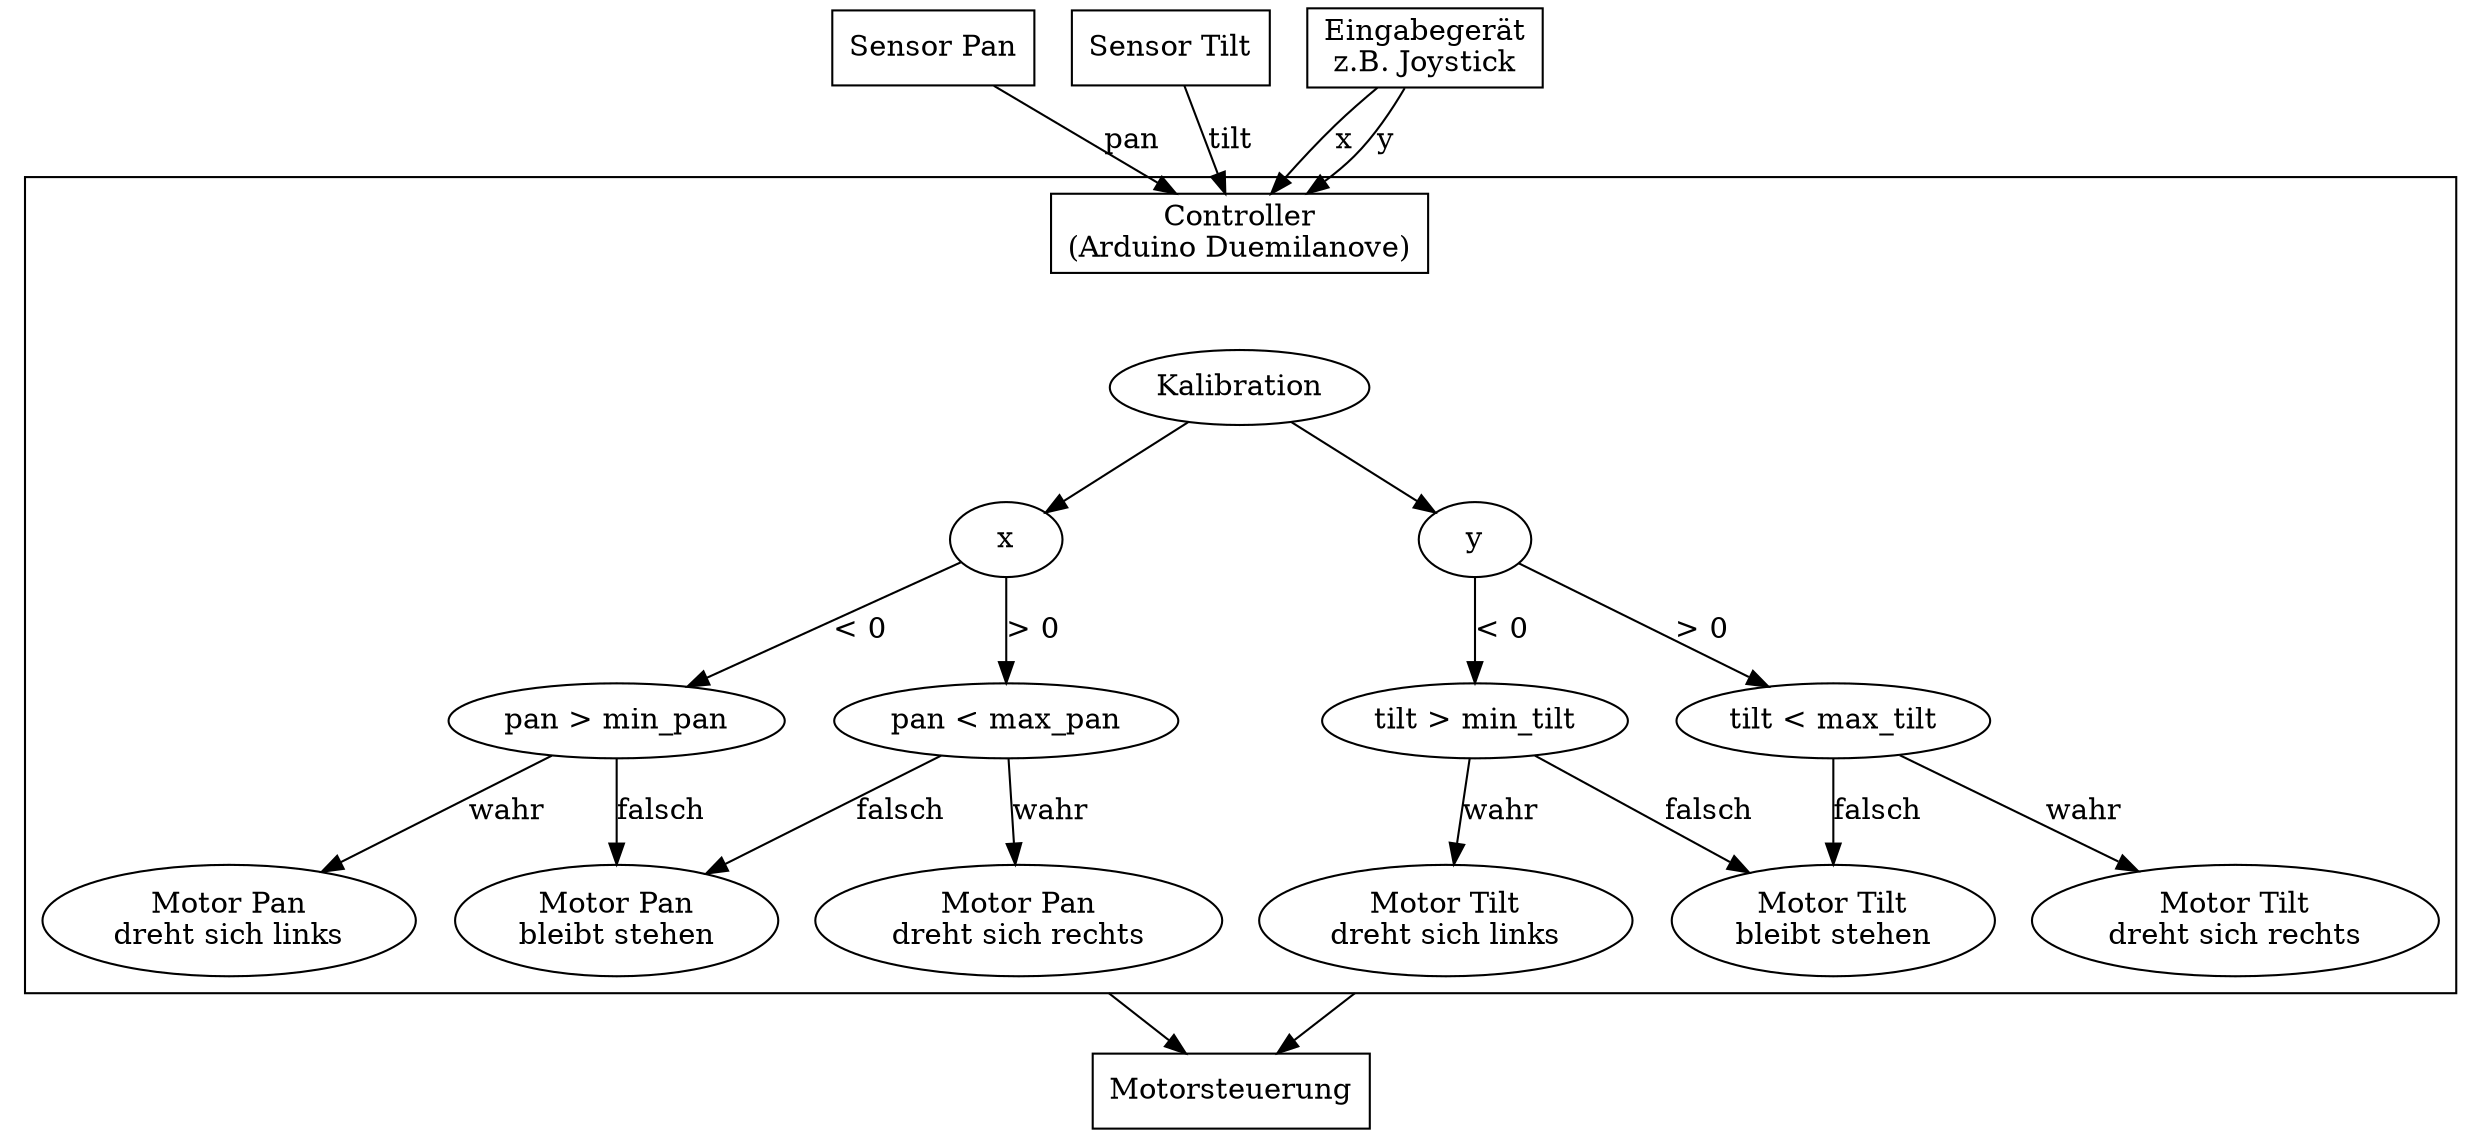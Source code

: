 digraph Software {
	compound = true;

	node [shape = box];
	sensor_pan [label="Sensor Pan"]; 
	sensor_tilt [label="Sensor Tilt"]; 
	inputdevice [label="Eingabegerät\nz.B. Joystick"];

	subgraph cluster1 {
		controller [label="Controller\n(Arduino Duemilanove)"];
		node [shape=ellipse];
		Kalibration;
		x;
		y;
		"pan > min_pan";
		"pan < max_pan";
		"Motor Pan\ndreht sich links";
		"Motor Pan\ndreht sich rechts";
		"Motor Pan\nbleibt stehen";
		"tilt > min_tilt";
		"tilt < max_tilt";
		"Motor Tilt\ndreht sich links";
		"Motor Tilt\ndreht sich rechts";
		"Motor Tilt\nbleibt stehen";
	}

	sensor_pan -> controller [label=pan];
	sensor_tilt -> controller [label=tilt];
	inputdevice -> controller [label=x];
	inputdevice -> controller [label=y];
	controller -> Kalibration [style=invis];
	Kalibration -> {x y};
	x -> "pan > min_pan" [label="< 0"];
	"pan > min_pan" -> "Motor Pan\ndreht sich links" [label=wahr];
	"pan > min_pan" -> "Motor Pan\nbleibt stehen" [label=falsch];
	x -> "pan < max_pan" [label="> 0"];
	"pan < max_pan" -> "Motor Pan\ndreht sich rechts" [label=wahr];
	"pan < max_pan" -> "Motor Pan\nbleibt stehen" [label=falsch];

	y -> "tilt > min_tilt" [label="< 0"];
	"tilt > min_tilt" -> "Motor Tilt\ndreht sich links" [label=wahr];
	"tilt > min_tilt" -> "Motor Tilt\nbleibt stehen" [label=falsch];
	y -> "tilt < max_tilt" [label="> 0"];
	"tilt < max_tilt" -> "Motor Tilt\ndreht sich rechts" [label=wahr];
	"tilt < max_tilt" -> "Motor Tilt\nbleibt stehen" [label=falsch];

	"Motor Tilt\ndreht sich links" -> "Motorsteuerung" [ltail=cluster1];
	"Motor Pan\ndreht sich rechts" -> "Motorsteuerung" [ltail=cluster1];
}
